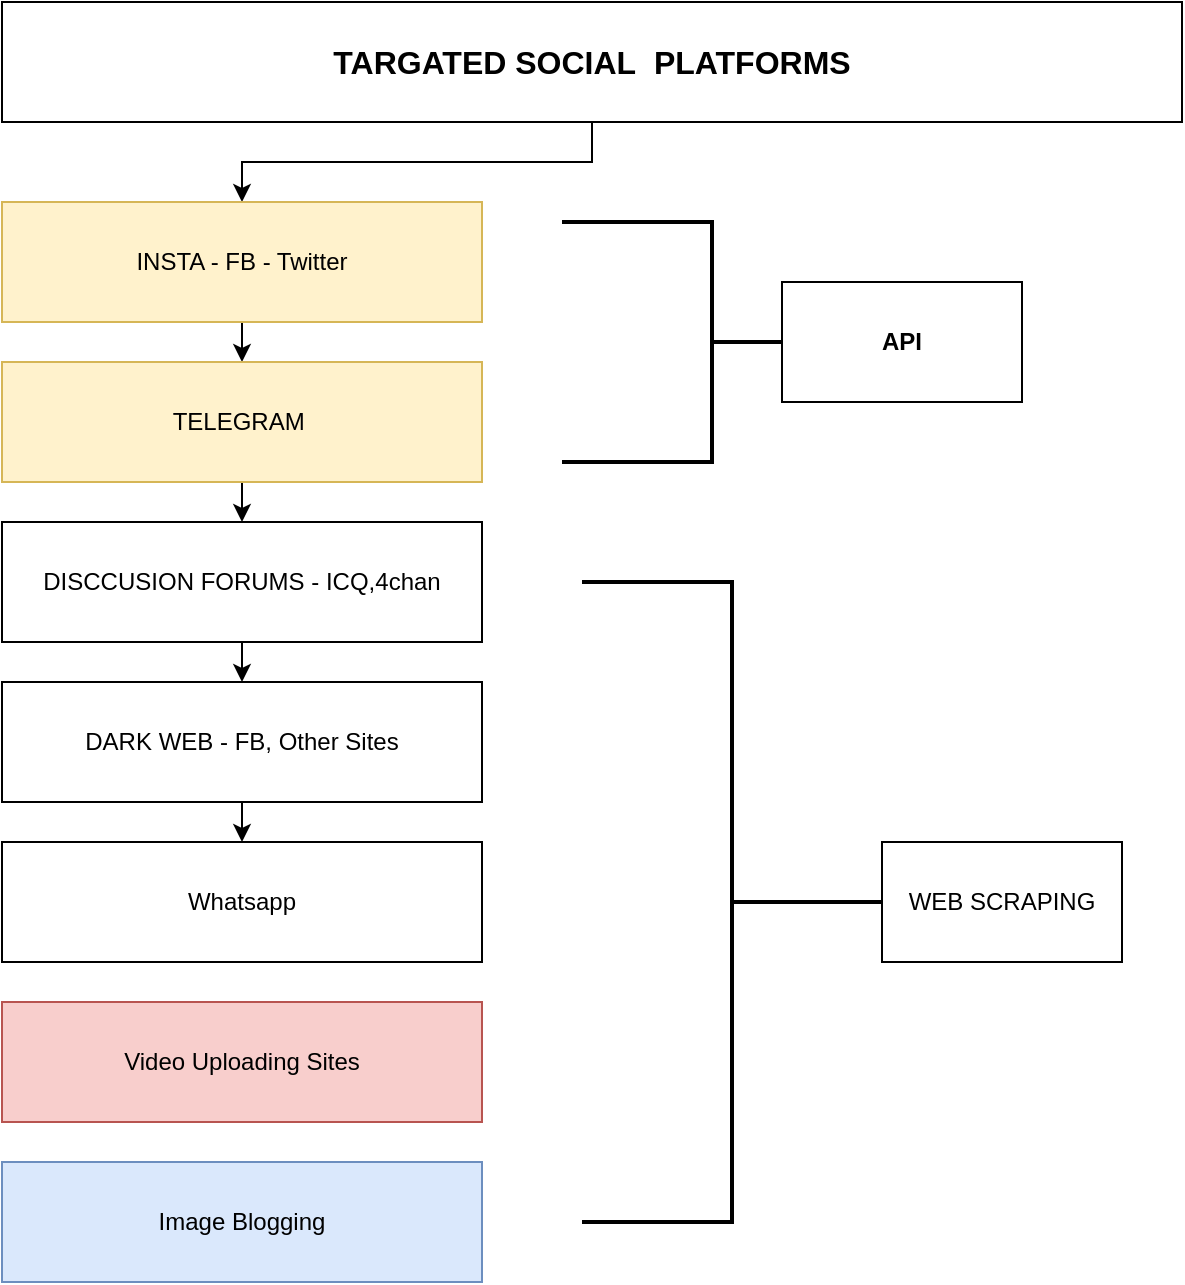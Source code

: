 <mxfile version="15.2.9" type="github" pages="5">
  <diagram name="S_TARGETED" id="edf60f1a-56cd-e834-aa8a-f176f3a09ee4">
    <mxGraphModel dx="1422" dy="806" grid="1" gridSize="10" guides="1" tooltips="1" connect="1" arrows="1" fold="1" page="1" pageScale="1" pageWidth="1100" pageHeight="850" background="none" math="0" shadow="0">
      <root>
        <mxCell id="0" />
        <mxCell id="1" parent="0" />
        <mxCell id="1KwslkpRZrfdbTEBGVpp-2" style="edgeStyle=orthogonalEdgeStyle;rounded=0;orthogonalLoop=1;jettySize=auto;html=1;exitX=0.5;exitY=1;exitDx=0;exitDy=0;entryX=0.5;entryY=0;entryDx=0;entryDy=0;" edge="1" parent="1" source="XtMTWFClS6I-xrLzXM7h-1" target="ZRPRlRbaUhqhClMTs4hR-2">
          <mxGeometry relative="1" as="geometry" />
        </mxCell>
        <mxCell id="XtMTWFClS6I-xrLzXM7h-1" value="&lt;b&gt;&lt;font style=&quot;font-size: 16px&quot;&gt;TARGATED SOCIAL&amp;nbsp; PLATFORMS&lt;/font&gt;&lt;/b&gt;" style="rounded=0;whiteSpace=wrap;html=1;" parent="1" vertex="1">
          <mxGeometry x="290" y="40" width="590" height="60" as="geometry" />
        </mxCell>
        <mxCell id="1KwslkpRZrfdbTEBGVpp-3" style="edgeStyle=orthogonalEdgeStyle;rounded=0;orthogonalLoop=1;jettySize=auto;html=1;exitX=0.5;exitY=1;exitDx=0;exitDy=0;entryX=0.5;entryY=0;entryDx=0;entryDy=0;" edge="1" parent="1" source="ZRPRlRbaUhqhClMTs4hR-2" target="ZRPRlRbaUhqhClMTs4hR-3">
          <mxGeometry relative="1" as="geometry" />
        </mxCell>
        <mxCell id="ZRPRlRbaUhqhClMTs4hR-2" value="INSTA - FB - Twitter" style="rounded=0;whiteSpace=wrap;html=1;fillColor=#fff2cc;strokeColor=#d6b656;" parent="1" vertex="1">
          <mxGeometry x="290" y="140" width="240" height="60" as="geometry" />
        </mxCell>
        <mxCell id="1KwslkpRZrfdbTEBGVpp-4" style="edgeStyle=orthogonalEdgeStyle;rounded=0;orthogonalLoop=1;jettySize=auto;html=1;exitX=0.5;exitY=1;exitDx=0;exitDy=0;entryX=0.5;entryY=0;entryDx=0;entryDy=0;" edge="1" parent="1" source="ZRPRlRbaUhqhClMTs4hR-3" target="ZRPRlRbaUhqhClMTs4hR-4">
          <mxGeometry relative="1" as="geometry" />
        </mxCell>
        <mxCell id="ZRPRlRbaUhqhClMTs4hR-3" value="TELEGRAM&amp;nbsp;" style="rounded=0;whiteSpace=wrap;html=1;fillColor=#fff2cc;strokeColor=#d6b656;" parent="1" vertex="1">
          <mxGeometry x="290" y="220" width="240" height="60" as="geometry" />
        </mxCell>
        <mxCell id="1KwslkpRZrfdbTEBGVpp-5" style="edgeStyle=orthogonalEdgeStyle;rounded=0;orthogonalLoop=1;jettySize=auto;html=1;exitX=0.5;exitY=1;exitDx=0;exitDy=0;entryX=0.5;entryY=0;entryDx=0;entryDy=0;" edge="1" parent="1" source="ZRPRlRbaUhqhClMTs4hR-4" target="ZRPRlRbaUhqhClMTs4hR-5">
          <mxGeometry relative="1" as="geometry" />
        </mxCell>
        <mxCell id="ZRPRlRbaUhqhClMTs4hR-4" value="DISCCUSION FORUMS - ICQ,4chan" style="rounded=0;whiteSpace=wrap;html=1;" parent="1" vertex="1">
          <mxGeometry x="290" y="300" width="240" height="60" as="geometry" />
        </mxCell>
        <mxCell id="1KwslkpRZrfdbTEBGVpp-6" style="edgeStyle=orthogonalEdgeStyle;rounded=0;orthogonalLoop=1;jettySize=auto;html=1;exitX=0.5;exitY=1;exitDx=0;exitDy=0;entryX=0.5;entryY=0;entryDx=0;entryDy=0;" edge="1" parent="1" source="ZRPRlRbaUhqhClMTs4hR-5" target="lXhlEMMYEcfQNsFMeAyn-1">
          <mxGeometry relative="1" as="geometry" />
        </mxCell>
        <mxCell id="ZRPRlRbaUhqhClMTs4hR-5" value="DARK WEB - FB, Other Sites" style="rounded=0;whiteSpace=wrap;html=1;" parent="1" vertex="1">
          <mxGeometry x="290" y="380" width="240" height="60" as="geometry" />
        </mxCell>
        <mxCell id="lXhlEMMYEcfQNsFMeAyn-1" value="Whatsapp" style="rounded=0;whiteSpace=wrap;html=1;" parent="1" vertex="1">
          <mxGeometry x="290" y="460" width="240" height="60" as="geometry" />
        </mxCell>
        <mxCell id="1KwslkpRZrfdbTEBGVpp-8" value="" style="strokeWidth=2;html=1;shape=mxgraph.flowchart.annotation_2;align=left;labelPosition=right;pointerEvents=1;gradientColor=none;direction=west;" vertex="1" parent="1">
          <mxGeometry x="580" y="330" width="150" height="320" as="geometry" />
        </mxCell>
        <mxCell id="1KwslkpRZrfdbTEBGVpp-9" value="" style="strokeWidth=2;html=1;shape=mxgraph.flowchart.annotation_2;align=left;labelPosition=right;pointerEvents=1;gradientColor=none;direction=west;" vertex="1" parent="1">
          <mxGeometry x="570" y="150" width="150" height="120" as="geometry" />
        </mxCell>
        <mxCell id="1KwslkpRZrfdbTEBGVpp-10" value="&lt;b&gt;API&lt;/b&gt;" style="whiteSpace=wrap;html=1;gradientColor=none;" vertex="1" parent="1">
          <mxGeometry x="680" y="180" width="120" height="60" as="geometry" />
        </mxCell>
        <mxCell id="1KwslkpRZrfdbTEBGVpp-11" value="WEB SCRAPING" style="whiteSpace=wrap;html=1;gradientColor=none;" vertex="1" parent="1">
          <mxGeometry x="730" y="460" width="120" height="60" as="geometry" />
        </mxCell>
        <mxCell id="gDgHm7j5zq5z7MSCLHZd-1" value="Video Uploading Sites" style="rounded=0;whiteSpace=wrap;html=1;fillColor=#f8cecc;strokeColor=#b85450;" vertex="1" parent="1">
          <mxGeometry x="290" y="540" width="240" height="60" as="geometry" />
        </mxCell>
        <mxCell id="gDgHm7j5zq5z7MSCLHZd-2" value="Image Blogging" style="rounded=0;whiteSpace=wrap;html=1;fillColor=#dae8fc;strokeColor=#6c8ebf;" vertex="1" parent="1">
          <mxGeometry x="290" y="620" width="240" height="60" as="geometry" />
        </mxCell>
      </root>
    </mxGraphModel>
  </diagram>
  <diagram id="qzGYlYDDz57cyAMY2xzc" name="BASIC MODEL">
    <mxGraphModel dx="1831" dy="1656" grid="1" gridSize="10" guides="1" tooltips="1" connect="1" arrows="1" fold="1" page="1" pageScale="1" pageWidth="850" pageHeight="1100" math="0" shadow="0">
      <root>
        <mxCell id="vin1lPeMXQ1zTKmESbdi-0" />
        <mxCell id="vin1lPeMXQ1zTKmESbdi-1" parent="vin1lPeMXQ1zTKmESbdi-0" />
        <mxCell id="P3BcJMC66fxixVmIBMPb-4" value="" style="edgeStyle=orthogonalEdgeStyle;rounded=0;orthogonalLoop=1;jettySize=auto;html=1;" edge="1" parent="vin1lPeMXQ1zTKmESbdi-1" source="P3BcJMC66fxixVmIBMPb-0" target="P3BcJMC66fxixVmIBMPb-3">
          <mxGeometry relative="1" as="geometry">
            <Array as="points">
              <mxPoint x="150" y="-870" />
              <mxPoint x="150" y="-870" />
            </Array>
          </mxGeometry>
        </mxCell>
        <mxCell id="P3BcJMC66fxixVmIBMPb-8" value="" style="edgeStyle=orthogonalEdgeStyle;rounded=0;orthogonalLoop=1;jettySize=auto;html=1;" edge="1" parent="vin1lPeMXQ1zTKmESbdi-1" source="P3BcJMC66fxixVmIBMPb-0" target="P3BcJMC66fxixVmIBMPb-7">
          <mxGeometry relative="1" as="geometry" />
        </mxCell>
        <mxCell id="P3BcJMC66fxixVmIBMPb-6" value="" style="edgeStyle=orthogonalEdgeStyle;rounded=0;orthogonalLoop=1;jettySize=auto;html=1;" edge="1" parent="vin1lPeMXQ1zTKmESbdi-1" source="P3BcJMC66fxixVmIBMPb-3" target="P3BcJMC66fxixVmIBMPb-5">
          <mxGeometry relative="1" as="geometry" />
        </mxCell>
        <mxCell id="P3BcJMC66fxixVmIBMPb-3" value="WEB SCRAPPING" style="rounded=0;whiteSpace=wrap;html=1;" vertex="1" parent="vin1lPeMXQ1zTKmESbdi-1">
          <mxGeometry x="90" y="-830" width="120" height="60" as="geometry" />
        </mxCell>
        <mxCell id="P3BcJMC66fxixVmIBMPb-0" value="&lt;b&gt;ONIST&lt;/b&gt;" style="rounded=0;whiteSpace=wrap;html=1;fillColor=#ffe6cc;strokeColor=#d79b00;" vertex="1" parent="vin1lPeMXQ1zTKmESbdi-1">
          <mxGeometry x="90" y="-970" width="120" height="60" as="geometry" />
        </mxCell>
        <mxCell id="P3BcJMC66fxixVmIBMPb-5" value="API" style="rounded=0;whiteSpace=wrap;html=1;" vertex="1" parent="vin1lPeMXQ1zTKmESbdi-1">
          <mxGeometry x="90" y="-690" width="120" height="60" as="geometry" />
        </mxCell>
        <mxCell id="P3BcJMC66fxixVmIBMPb-10" value="" style="edgeStyle=orthogonalEdgeStyle;rounded=0;orthogonalLoop=1;jettySize=auto;html=1;" edge="1" parent="vin1lPeMXQ1zTKmESbdi-1" source="P3BcJMC66fxixVmIBMPb-7" target="P3BcJMC66fxixVmIBMPb-9">
          <mxGeometry relative="1" as="geometry" />
        </mxCell>
        <mxCell id="P3BcJMC66fxixVmIBMPb-7" value="PARSING OF DATA" style="whiteSpace=wrap;html=1;rounded=0;strokeColor=#d79b00;fillColor=#ffe6cc;" vertex="1" parent="vin1lPeMXQ1zTKmESbdi-1">
          <mxGeometry x="260" y="-970" width="120" height="60" as="geometry" />
        </mxCell>
        <mxCell id="P3BcJMC66fxixVmIBMPb-15" value="" style="shape=image;html=1;verticalLabelPosition=bottom;verticalAlign=top;imageAspect=1;aspect=fixed;image=img/clipart/Gear_128x128.png;gradientColor=none;" vertex="1" parent="vin1lPeMXQ1zTKmESbdi-1">
          <mxGeometry x="60" y="-1000" width="52" height="61" as="geometry" />
        </mxCell>
        <mxCell id="P3BcJMC66fxixVmIBMPb-17" value="" style="edgeStyle=orthogonalEdgeStyle;rounded=0;orthogonalLoop=1;jettySize=auto;html=1;" edge="1" parent="vin1lPeMXQ1zTKmESbdi-1" source="P3BcJMC66fxixVmIBMPb-9" target="P3BcJMC66fxixVmIBMPb-16">
          <mxGeometry relative="1" as="geometry" />
        </mxCell>
        <mxCell id="P3BcJMC66fxixVmIBMPb-9" value="ANALYSIS" style="whiteSpace=wrap;html=1;rounded=0;strokeColor=#d79b00;fillColor=#ffe6cc;" vertex="1" parent="vin1lPeMXQ1zTKmESbdi-1">
          <mxGeometry x="430" y="-970" width="120" height="60" as="geometry" />
        </mxCell>
        <mxCell id="P3BcJMC66fxixVmIBMPb-19" value="" style="edgeStyle=orthogonalEdgeStyle;rounded=0;orthogonalLoop=1;jettySize=auto;html=1;" edge="1" parent="vin1lPeMXQ1zTKmESbdi-1" source="P3BcJMC66fxixVmIBMPb-16" target="P3BcJMC66fxixVmIBMPb-18">
          <mxGeometry relative="1" as="geometry" />
        </mxCell>
        <mxCell id="15ZFU88eZG0Xy2bPT4Ah-4" style="edgeStyle=orthogonalEdgeStyle;rounded=0;orthogonalLoop=1;jettySize=auto;html=1;exitX=1;exitY=0.75;exitDx=0;exitDy=0;entryX=0;entryY=0.5;entryDx=0;entryDy=0;" edge="1" parent="vin1lPeMXQ1zTKmESbdi-1" source="P3BcJMC66fxixVmIBMPb-16" target="15ZFU88eZG0Xy2bPT4Ah-3">
          <mxGeometry relative="1" as="geometry" />
        </mxCell>
        <mxCell id="P3BcJMC66fxixVmIBMPb-16" value="IMPROVMENTS" style="whiteSpace=wrap;html=1;rounded=0;strokeColor=#d79b00;fillColor=#ffe6cc;" vertex="1" parent="vin1lPeMXQ1zTKmESbdi-1">
          <mxGeometry x="600" y="-970" width="120" height="60" as="geometry" />
        </mxCell>
        <mxCell id="P3BcJMC66fxixVmIBMPb-18" value="DATA&amp;nbsp;&lt;br&gt;VISUALIZATIONS" style="shape=hexagon;perimeter=hexagonPerimeter2;whiteSpace=wrap;html=1;fixedSize=1;rounded=0;strokeColor=#d79b00;fillColor=#ffe6cc;" vertex="1" parent="vin1lPeMXQ1zTKmESbdi-1">
          <mxGeometry x="600" y="-840" width="120" height="80" as="geometry" />
        </mxCell>
        <mxCell id="P3BcJMC66fxixVmIBMPb-20" value="" style="curved=1;endArrow=classic;html=1;exitX=0.5;exitY=0;exitDx=0;exitDy=0;entryX=0.417;entryY=0;entryDx=0;entryDy=0;entryPerimeter=0;" edge="1" parent="vin1lPeMXQ1zTKmESbdi-1" source="P3BcJMC66fxixVmIBMPb-16" target="P3BcJMC66fxixVmIBMPb-0">
          <mxGeometry width="50" height="50" relative="1" as="geometry">
            <mxPoint x="400" y="-770" as="sourcePoint" />
            <mxPoint x="450" y="-820" as="targetPoint" />
            <Array as="points">
              <mxPoint x="410" y="-1100" />
            </Array>
          </mxGeometry>
        </mxCell>
        <mxCell id="7cgZOrJzkhKCdPLZBKMr-0" value="" style="endArrow=none;dashed=1;html=1;" edge="1" parent="vin1lPeMXQ1zTKmESbdi-1">
          <mxGeometry width="50" height="50" relative="1" as="geometry">
            <mxPoint x="15" y="-590" as="sourcePoint" />
            <mxPoint x="835" y="-590" as="targetPoint" />
          </mxGeometry>
        </mxCell>
        <mxCell id="7cgZOrJzkhKCdPLZBKMr-2" style="edgeStyle=orthogonalEdgeStyle;rounded=0;orthogonalLoop=1;jettySize=auto;html=1;" edge="1" parent="vin1lPeMXQ1zTKmESbdi-1" source="7cgZOrJzkhKCdPLZBKMr-1">
          <mxGeometry relative="1" as="geometry">
            <mxPoint x="425" y="-390" as="targetPoint" />
          </mxGeometry>
        </mxCell>
        <mxCell id="7cgZOrJzkhKCdPLZBKMr-1" value="SOCIAL MEDIA" style="rounded=1;whiteSpace=wrap;html=1;fillColor=#f8cecc;strokeColor=#b85450;" vertex="1" parent="vin1lPeMXQ1zTKmESbdi-1">
          <mxGeometry x="365" y="-490" width="120" height="60" as="geometry" />
        </mxCell>
        <mxCell id="Gg8z-3wS2x3lfTbJXErz-1" style="edgeStyle=orthogonalEdgeStyle;rounded=0;orthogonalLoop=1;jettySize=auto;html=1;entryX=0;entryY=0.5;entryDx=0;entryDy=0;" edge="1" parent="vin1lPeMXQ1zTKmESbdi-1" source="Gg8z-3wS2x3lfTbJXErz-0" target="Gg8z-3wS2x3lfTbJXErz-4">
          <mxGeometry relative="1" as="geometry">
            <mxPoint x="520" y="-360" as="targetPoint" />
          </mxGeometry>
        </mxCell>
        <mxCell id="Gg8z-3wS2x3lfTbJXErz-5" style="edgeStyle=orthogonalEdgeStyle;rounded=0;orthogonalLoop=1;jettySize=auto;html=1;entryX=0.5;entryY=0;entryDx=0;entryDy=0;" edge="1" parent="vin1lPeMXQ1zTKmESbdi-1" source="Gg8z-3wS2x3lfTbJXErz-0" target="Gg8z-3wS2x3lfTbJXErz-10">
          <mxGeometry relative="1" as="geometry">
            <mxPoint x="180" y="-360" as="targetPoint" />
          </mxGeometry>
        </mxCell>
        <mxCell id="Gg8z-3wS2x3lfTbJXErz-0" value="&lt;b&gt;TERRORIST&lt;br&gt;&amp;nbsp;&lt;/b&gt;OR NOT??" style="rounded=1;whiteSpace=wrap;html=1;fillColor=#fff2cc;strokeColor=#d6b656;" vertex="1" parent="vin1lPeMXQ1zTKmESbdi-1">
          <mxGeometry x="365" y="-390" width="120" height="60" as="geometry" />
        </mxCell>
        <mxCell id="Gg8z-3wS2x3lfTbJXErz-2" value="NO" style="text;html=1;align=center;verticalAlign=middle;resizable=0;points=[];autosize=1;strokeColor=none;fillColor=none;" vertex="1" parent="vin1lPeMXQ1zTKmESbdi-1">
          <mxGeometry x="515" y="-390" width="30" height="20" as="geometry" />
        </mxCell>
        <mxCell id="Gg8z-3wS2x3lfTbJXErz-4" value="EXIT" style="whiteSpace=wrap;html=1;fillColor=#e51400;strokeColor=#B20000;fontColor=#ffffff;" vertex="1" parent="vin1lPeMXQ1zTKmESbdi-1">
          <mxGeometry x="550" y="-380" width="120" height="40" as="geometry" />
        </mxCell>
        <mxCell id="Gg8z-3wS2x3lfTbJXErz-6" value="YES" style="text;html=1;align=center;verticalAlign=middle;resizable=0;points=[];autosize=1;strokeColor=none;fillColor=none;" vertex="1" parent="vin1lPeMXQ1zTKmESbdi-1">
          <mxGeometry x="320" y="-390" width="40" height="20" as="geometry" />
        </mxCell>
        <mxCell id="Gg8z-3wS2x3lfTbJXErz-9" value="" style="edgeStyle=orthogonalEdgeStyle;rounded=0;orthogonalLoop=1;jettySize=auto;html=1;" edge="1" parent="vin1lPeMXQ1zTKmESbdi-1" source="Gg8z-3wS2x3lfTbJXErz-8" target="Gg8z-3wS2x3lfTbJXErz-6">
          <mxGeometry relative="1" as="geometry">
            <Array as="points">
              <mxPoint x="285" y="-360" />
              <mxPoint x="340" y="-360" />
            </Array>
          </mxGeometry>
        </mxCell>
        <mxCell id="Gg8z-3wS2x3lfTbJXErz-8" value="&lt;b&gt;BASIC CHARTHER MATCH&lt;/b&gt;" style="rounded=1;whiteSpace=wrap;html=1;gradientColor=none;" vertex="1" parent="vin1lPeMXQ1zTKmESbdi-1">
          <mxGeometry x="230" y="-350" width="110" height="40" as="geometry" />
        </mxCell>
        <mxCell id="Gg8z-3wS2x3lfTbJXErz-11" style="edgeStyle=orthogonalEdgeStyle;rounded=0;orthogonalLoop=1;jettySize=auto;html=1;" edge="1" parent="vin1lPeMXQ1zTKmESbdi-1" source="Gg8z-3wS2x3lfTbJXErz-10">
          <mxGeometry relative="1" as="geometry">
            <mxPoint x="130" y="-160" as="targetPoint" />
          </mxGeometry>
        </mxCell>
        <mxCell id="Gg8z-3wS2x3lfTbJXErz-10" value="&lt;b&gt;SUSPECTED&amp;nbsp;&lt;br&gt;TERRORISTS&amp;nbsp;&lt;/b&gt;" style="rounded=1;whiteSpace=wrap;html=1;gradientColor=none;" vertex="1" parent="vin1lPeMXQ1zTKmESbdi-1">
          <mxGeometry x="70" y="-250" width="120" height="60" as="geometry" />
        </mxCell>
        <mxCell id="Gg8z-3wS2x3lfTbJXErz-12" value="NEW&amp;nbsp;&lt;br&gt;KEYWORS&amp;nbsp;&lt;br&gt;FIND&lt;br&gt;(APPROCH SCAN)" style="shape=parallelogram;perimeter=parallelogramPerimeter;whiteSpace=wrap;html=1;fixedSize=1;gradientColor=none;" vertex="1" parent="vin1lPeMXQ1zTKmESbdi-1">
          <mxGeometry x="50" y="-160" width="170" height="70" as="geometry" />
        </mxCell>
        <mxCell id="Gg8z-3wS2x3lfTbJXErz-13" value="" style="curved=1;endArrow=classic;html=1;exitX=0.5;exitY=1;exitDx=0;exitDy=0;entryX=0.5;entryY=1;entryDx=0;entryDy=0;" edge="1" parent="vin1lPeMXQ1zTKmESbdi-1" source="Gg8z-3wS2x3lfTbJXErz-12" target="Gg8z-3wS2x3lfTbJXErz-8">
          <mxGeometry width="50" height="50" relative="1" as="geometry">
            <mxPoint x="410" y="-100" as="sourcePoint" />
            <mxPoint x="460" y="-150" as="targetPoint" />
            <Array as="points">
              <mxPoint x="150" />
              <mxPoint x="360" y="-50" />
            </Array>
          </mxGeometry>
        </mxCell>
        <mxCell id="Gg8z-3wS2x3lfTbJXErz-14" value="IMPROVMENTS" style="ellipse;whiteSpace=wrap;html=1;gradientColor=#97d077;fillColor=#d5e8d4;strokeColor=#82b366;" vertex="1" parent="vin1lPeMXQ1zTKmESbdi-1">
          <mxGeometry x="270" y="-230" width="100" height="50" as="geometry" />
        </mxCell>
        <mxCell id="15ZFU88eZG0Xy2bPT4Ah-0" value="" style="image;html=1;image=img/lib/clip_art/computers/Database_128x128.png;gradientColor=none;" vertex="1" parent="vin1lPeMXQ1zTKmESbdi-1">
          <mxGeometry x="-20" y="-1070" width="40" height="60" as="geometry" />
        </mxCell>
        <mxCell id="15ZFU88eZG0Xy2bPT4Ah-1" value="" style="curved=1;endArrow=classic;html=1;exitX=0;exitY=0.667;exitDx=0;exitDy=0;exitPerimeter=0;entryX=0.363;entryY=1.003;entryDx=0;entryDy=0;entryPerimeter=0;" edge="1" parent="vin1lPeMXQ1zTKmESbdi-1" source="P3BcJMC66fxixVmIBMPb-0" target="15ZFU88eZG0Xy2bPT4Ah-0">
          <mxGeometry width="50" height="50" relative="1" as="geometry">
            <mxPoint x="220" y="-860" as="sourcePoint" />
            <mxPoint x="270" y="-910" as="targetPoint" />
            <Array as="points">
              <mxPoint x="20" y="-940" />
              <mxPoint x="10" y="-950" />
            </Array>
          </mxGeometry>
        </mxCell>
        <mxCell id="15ZFU88eZG0Xy2bPT4Ah-3" value="" style="image;html=1;image=img/lib/clip_art/computers/Database_128x128.png;gradientColor=none;" vertex="1" parent="vin1lPeMXQ1zTKmESbdi-1">
          <mxGeometry x="730" y="-940" width="10" height="30" as="geometry" />
        </mxCell>
        <mxCell id="15ZFU88eZG0Xy2bPT4Ah-5" value="Text" style="text;html=1;align=center;verticalAlign=middle;resizable=0;points=[];autosize=1;strokeColor=none;fillColor=none;" vertex="1" parent="vin1lPeMXQ1zTKmESbdi-1">
          <mxGeometry x="380" y="-300" width="40" height="20" as="geometry" />
        </mxCell>
      </root>
    </mxGraphModel>
  </diagram>
  <diagram id="gTbgnJBoGGtQFPcN18y7" name="APPROACH- 3 MAIN">
    <mxGraphModel dx="3373" dy="948" grid="1" gridSize="10" guides="1" tooltips="1" connect="1" arrows="1" fold="1" page="1" pageScale="1" pageWidth="850" pageHeight="1100" math="0" shadow="0">
      <root>
        <mxCell id="og0uwseSqbhiiYLVvCgU-0" />
        <mxCell id="og0uwseSqbhiiYLVvCgU-1" parent="og0uwseSqbhiiYLVvCgU-0" />
        <mxCell id="yYGvXLqL137QkNzVu6Fk-0" style="edgeStyle=orthogonalEdgeStyle;rounded=0;orthogonalLoop=1;jettySize=auto;html=1;entryX=0.581;entryY=-0.02;entryDx=0;entryDy=0;entryPerimeter=0;" edge="1" parent="og0uwseSqbhiiYLVvCgU-1" source="5fdYyRigahFzUzkhlHx--6" target="5fdYyRigahFzUzkhlHx--7">
          <mxGeometry relative="1" as="geometry" />
        </mxCell>
        <mxCell id="yYGvXLqL137QkNzVu6Fk-1" style="edgeStyle=orthogonalEdgeStyle;rounded=0;orthogonalLoop=1;jettySize=auto;html=1;entryX=0.5;entryY=0;entryDx=0;entryDy=0;" edge="1" parent="og0uwseSqbhiiYLVvCgU-1" source="5fdYyRigahFzUzkhlHx--6" target="5fdYyRigahFzUzkhlHx--8">
          <mxGeometry relative="1" as="geometry" />
        </mxCell>
        <mxCell id="yYGvXLqL137QkNzVu6Fk-2" style="edgeStyle=orthogonalEdgeStyle;rounded=0;orthogonalLoop=1;jettySize=auto;html=1;entryX=0.5;entryY=0;entryDx=0;entryDy=0;" edge="1" parent="og0uwseSqbhiiYLVvCgU-1" source="5fdYyRigahFzUzkhlHx--6" target="5fdYyRigahFzUzkhlHx--9">
          <mxGeometry relative="1" as="geometry" />
        </mxCell>
        <mxCell id="yYGvXLqL137QkNzVu6Fk-3" style="edgeStyle=orthogonalEdgeStyle;rounded=0;orthogonalLoop=1;jettySize=auto;html=1;entryX=0.452;entryY=-0.008;entryDx=0;entryDy=0;entryPerimeter=0;" edge="1" parent="og0uwseSqbhiiYLVvCgU-1" source="5fdYyRigahFzUzkhlHx--6" target="5fdYyRigahFzUzkhlHx--10">
          <mxGeometry relative="1" as="geometry" />
        </mxCell>
        <mxCell id="yYGvXLqL137QkNzVu6Fk-8" style="edgeStyle=orthogonalEdgeStyle;rounded=0;orthogonalLoop=1;jettySize=auto;html=1;exitX=1;exitY=0.5;exitDx=0;exitDy=0;entryX=0.5;entryY=0;entryDx=0;entryDy=0;" edge="1" parent="og0uwseSqbhiiYLVvCgU-1" source="5fdYyRigahFzUzkhlHx--6" target="hAwKJ4jSYlL-fpizm88u-0">
          <mxGeometry relative="1" as="geometry" />
        </mxCell>
        <mxCell id="yYGvXLqL137QkNzVu6Fk-9" style="edgeStyle=orthogonalEdgeStyle;rounded=0;orthogonalLoop=1;jettySize=auto;html=1;exitX=1;exitY=0.5;exitDx=0;exitDy=0;entryX=0.5;entryY=0;entryDx=0;entryDy=0;" edge="1" parent="og0uwseSqbhiiYLVvCgU-1" source="5fdYyRigahFzUzkhlHx--6" target="5a-3lnNXKeAEsrWb4TEF-0">
          <mxGeometry relative="1" as="geometry" />
        </mxCell>
        <mxCell id="yYGvXLqL137QkNzVu6Fk-10" style="edgeStyle=orthogonalEdgeStyle;rounded=0;orthogonalLoop=1;jettySize=auto;html=1;exitX=1;exitY=0.5;exitDx=0;exitDy=0;entryX=0.5;entryY=0;entryDx=0;entryDy=0;" edge="1" parent="og0uwseSqbhiiYLVvCgU-1" source="5fdYyRigahFzUzkhlHx--6" target="5fdYyRigahFzUzkhlHx--12">
          <mxGeometry relative="1" as="geometry" />
        </mxCell>
        <mxCell id="yYGvXLqL137QkNzVu6Fk-11" style="edgeStyle=orthogonalEdgeStyle;rounded=0;orthogonalLoop=1;jettySize=auto;html=1;exitX=1;exitY=0.5;exitDx=0;exitDy=0;entryX=0.5;entryY=0;entryDx=0;entryDy=0;" edge="1" parent="og0uwseSqbhiiYLVvCgU-1" source="5fdYyRigahFzUzkhlHx--6" target="5fdYyRigahFzUzkhlHx--11">
          <mxGeometry relative="1" as="geometry" />
        </mxCell>
        <mxCell id="N4-Y7IGHIx9kRkNEi3Dw-0" style="edgeStyle=orthogonalEdgeStyle;rounded=0;orthogonalLoop=1;jettySize=auto;html=1;exitX=1;exitY=0.5;exitDx=0;exitDy=0;entryX=0.5;entryY=0;entryDx=0;entryDy=0;entryPerimeter=0;" edge="1" parent="og0uwseSqbhiiYLVvCgU-1" source="5fdYyRigahFzUzkhlHx--6" target="N4-Y7IGHIx9kRkNEi3Dw-1">
          <mxGeometry relative="1" as="geometry">
            <mxPoint x="1610" y="110" as="targetPoint" />
          </mxGeometry>
        </mxCell>
        <mxCell id="N4-Y7IGHIx9kRkNEi3Dw-2" style="edgeStyle=orthogonalEdgeStyle;rounded=0;orthogonalLoop=1;jettySize=auto;html=1;" edge="1" parent="og0uwseSqbhiiYLVvCgU-1" source="5fdYyRigahFzUzkhlHx--6">
          <mxGeometry relative="1" as="geometry">
            <mxPoint x="570" y="40" as="targetPoint" />
          </mxGeometry>
        </mxCell>
        <mxCell id="N4-Y7IGHIx9kRkNEi3Dw-3" style="edgeStyle=orthogonalEdgeStyle;rounded=0;orthogonalLoop=1;jettySize=auto;html=1;exitX=1;exitY=0.5;exitDx=0;exitDy=0;" edge="1" parent="og0uwseSqbhiiYLVvCgU-1" source="5fdYyRigahFzUzkhlHx--6">
          <mxGeometry relative="1" as="geometry">
            <mxPoint x="1930" y="120" as="targetPoint" />
          </mxGeometry>
        </mxCell>
        <mxCell id="0_WEu7BB07ykvTjx5fTJ-4" style="edgeStyle=orthogonalEdgeStyle;rounded=0;orthogonalLoop=1;jettySize=auto;html=1;exitX=0;exitY=0.5;exitDx=0;exitDy=0;" edge="1" parent="og0uwseSqbhiiYLVvCgU-1" source="5fdYyRigahFzUzkhlHx--6">
          <mxGeometry relative="1" as="geometry">
            <mxPoint x="-910" y="130" as="targetPoint" />
          </mxGeometry>
        </mxCell>
        <mxCell id="5fdYyRigahFzUzkhlHx--6" value="SOCIAL MEDIA" style="rounded=1;whiteSpace=wrap;html=1;gradientColor=none;" vertex="1" parent="og0uwseSqbhiiYLVvCgU-1">
          <mxGeometry x="365" y="10" width="120" height="60" as="geometry" />
        </mxCell>
        <mxCell id="0_WEu7BB07ykvTjx5fTJ-29" style="edgeStyle=orthogonalEdgeStyle;rounded=0;orthogonalLoop=1;jettySize=auto;html=1;exitX=0.5;exitY=1;exitDx=0;exitDy=0;" edge="1" parent="og0uwseSqbhiiYLVvCgU-1" source="5fdYyRigahFzUzkhlHx--7">
          <mxGeometry relative="1" as="geometry">
            <mxPoint x="-630" y="200.0" as="targetPoint" />
          </mxGeometry>
        </mxCell>
        <mxCell id="5fdYyRigahFzUzkhlHx--7" value="PROFILE &lt;b&gt;PHOTO&lt;/b&gt;" style="rounded=0;whiteSpace=wrap;html=1;fillColor=#fff2cc;strokeColor=#d6b656;" vertex="1" parent="og0uwseSqbhiiYLVvCgU-1">
          <mxGeometry x="-660" y="120" width="60" height="60" as="geometry" />
        </mxCell>
        <mxCell id="0_WEu7BB07ykvTjx5fTJ-23" style="edgeStyle=orthogonalEdgeStyle;rounded=0;orthogonalLoop=1;jettySize=auto;html=1;exitX=0.5;exitY=1;exitDx=0;exitDy=0;" edge="1" parent="og0uwseSqbhiiYLVvCgU-1" source="5fdYyRigahFzUzkhlHx--8">
          <mxGeometry relative="1" as="geometry">
            <mxPoint x="-405" y="200.0" as="targetPoint" />
          </mxGeometry>
        </mxCell>
        <mxCell id="5fdYyRigahFzUzkhlHx--8" value="PROFILE &lt;b&gt;DESCRIPTION&lt;/b&gt;" style="rounded=0;whiteSpace=wrap;html=1;fillColor=#fff2cc;strokeColor=#d6b656;" vertex="1" parent="og0uwseSqbhiiYLVvCgU-1">
          <mxGeometry x="-450" y="120" width="90" height="60" as="geometry" />
        </mxCell>
        <mxCell id="0_WEu7BB07ykvTjx5fTJ-22" style="edgeStyle=orthogonalEdgeStyle;rounded=0;orthogonalLoop=1;jettySize=auto;html=1;exitX=0.5;exitY=1;exitDx=0;exitDy=0;entryX=0.5;entryY=0;entryDx=0;entryDy=0;" edge="1" parent="og0uwseSqbhiiYLVvCgU-1" source="5fdYyRigahFzUzkhlHx--9" target="0_WEu7BB07ykvTjx5fTJ-21">
          <mxGeometry relative="1" as="geometry" />
        </mxCell>
        <mxCell id="5fdYyRigahFzUzkhlHx--9" value="FOLLOWERS" style="rounded=0;whiteSpace=wrap;html=1;fillColor=#d5e8d4;strokeColor=#82b366;" vertex="1" parent="og0uwseSqbhiiYLVvCgU-1">
          <mxGeometry x="-150" y="120" width="80" height="60" as="geometry" />
        </mxCell>
        <mxCell id="ujwM5oCOdIdqVmqhRk7Y-2" style="edgeStyle=orthogonalEdgeStyle;rounded=0;orthogonalLoop=1;jettySize=auto;html=1;" edge="1" parent="og0uwseSqbhiiYLVvCgU-1" source="5fdYyRigahFzUzkhlHx--10">
          <mxGeometry relative="1" as="geometry">
            <mxPoint x="185" y="200" as="targetPoint" />
          </mxGeometry>
        </mxCell>
        <mxCell id="5fdYyRigahFzUzkhlHx--10" value="FOLLOWINGS" style="rounded=0;whiteSpace=wrap;html=1;fillColor=#d5e8d4;strokeColor=#82b366;" vertex="1" parent="og0uwseSqbhiiYLVvCgU-1">
          <mxGeometry x="140" y="120" width="90" height="60" as="geometry" />
        </mxCell>
        <mxCell id="ujwM5oCOdIdqVmqhRk7Y-0" style="edgeStyle=orthogonalEdgeStyle;rounded=0;orthogonalLoop=1;jettySize=auto;html=1;exitX=0.5;exitY=1;exitDx=0;exitDy=0;" edge="1" parent="og0uwseSqbhiiYLVvCgU-1" source="5fdYyRigahFzUzkhlHx--11">
          <mxGeometry relative="1" as="geometry">
            <mxPoint x="634.905" y="200" as="targetPoint" />
          </mxGeometry>
        </mxCell>
        <mxCell id="5fdYyRigahFzUzkhlHx--11" value="POST" style="rounded=0;whiteSpace=wrap;html=1;fillColor=#f8cecc;strokeColor=#b85450;" vertex="1" parent="og0uwseSqbhiiYLVvCgU-1">
          <mxGeometry x="610" y="120" width="50" height="60" as="geometry" />
        </mxCell>
        <mxCell id="0_WEu7BB07ykvTjx5fTJ-13" style="edgeStyle=orthogonalEdgeStyle;rounded=0;orthogonalLoop=1;jettySize=auto;html=1;exitX=0.5;exitY=1;exitDx=0;exitDy=0;" edge="1" parent="og0uwseSqbhiiYLVvCgU-1" source="5fdYyRigahFzUzkhlHx--12">
          <mxGeometry relative="1" as="geometry">
            <mxPoint x="840" y="210.0" as="targetPoint" />
          </mxGeometry>
        </mxCell>
        <mxCell id="5fdYyRigahFzUzkhlHx--12" value="TAGGED" style="rounded=0;whiteSpace=wrap;html=1;fillColor=#f8cecc;strokeColor=#b85450;" vertex="1" parent="og0uwseSqbhiiYLVvCgU-1">
          <mxGeometry x="810" y="120" width="60" height="60" as="geometry" />
        </mxCell>
        <mxCell id="N4-Y7IGHIx9kRkNEi3Dw-15" value="" style="edgeStyle=orthogonalEdgeStyle;rounded=0;orthogonalLoop=1;jettySize=auto;html=1;" edge="1" parent="og0uwseSqbhiiYLVvCgU-1" source="5a-3lnNXKeAEsrWb4TEF-0" target="N4-Y7IGHIx9kRkNEi3Dw-14">
          <mxGeometry relative="1" as="geometry" />
        </mxCell>
        <mxCell id="5a-3lnNXKeAEsrWb4TEF-0" value="TWEETS" style="rounded=0;whiteSpace=wrap;html=1;fillColor=#dae8fc;strokeColor=#6c8ebf;" vertex="1" parent="og0uwseSqbhiiYLVvCgU-1">
          <mxGeometry x="1090" y="120" width="70" height="60" as="geometry" />
        </mxCell>
        <mxCell id="N4-Y7IGHIx9kRkNEi3Dw-18" style="edgeStyle=orthogonalEdgeStyle;rounded=0;orthogonalLoop=1;jettySize=auto;html=1;" edge="1" parent="og0uwseSqbhiiYLVvCgU-1" source="hAwKJ4jSYlL-fpizm88u-0">
          <mxGeometry relative="1" as="geometry">
            <mxPoint x="1405" y="210" as="targetPoint" />
          </mxGeometry>
        </mxCell>
        <mxCell id="hAwKJ4jSYlL-fpizm88u-0" value="PROFILE&amp;nbsp;&lt;br&gt;&lt;b&gt;NAME&lt;/b&gt;" style="rounded=0;whiteSpace=wrap;html=1;fillColor=#e6d0de;strokeColor=#996185;" vertex="1" parent="og0uwseSqbhiiYLVvCgU-1">
          <mxGeometry x="1370" y="120" width="70" height="60" as="geometry" />
        </mxCell>
        <mxCell id="N4-Y7IGHIx9kRkNEi3Dw-6" style="edgeStyle=orthogonalEdgeStyle;rounded=0;orthogonalLoop=1;jettySize=auto;html=1;exitX=0.5;exitY=1;exitDx=0;exitDy=0;" edge="1" parent="og0uwseSqbhiiYLVvCgU-1" source="ujwM5oCOdIdqVmqhRk7Y-1">
          <mxGeometry relative="1" as="geometry">
            <mxPoint x="635.207" y="280.0" as="targetPoint" />
          </mxGeometry>
        </mxCell>
        <mxCell id="ujwM5oCOdIdqVmqhRk7Y-1" value="HASTAGS" style="whiteSpace=wrap;html=1;gradientColor=none;" vertex="1" parent="og0uwseSqbhiiYLVvCgU-1">
          <mxGeometry x="575" y="200" width="120" height="60" as="geometry" />
        </mxCell>
        <mxCell id="ujwM5oCOdIdqVmqhRk7Y-3" value="Following/followers&lt;br&gt;ratio" style="whiteSpace=wrap;html=1;gradientColor=none;" vertex="1" parent="og0uwseSqbhiiYLVvCgU-1">
          <mxGeometry x="125" y="200" width="120" height="60" as="geometry" />
        </mxCell>
        <mxCell id="0_WEu7BB07ykvTjx5fTJ-16" value="" style="edgeStyle=orthogonalEdgeStyle;rounded=0;orthogonalLoop=1;jettySize=auto;html=1;" edge="1" parent="og0uwseSqbhiiYLVvCgU-1" source="N4-Y7IGHIx9kRkNEi3Dw-1" target="0_WEu7BB07ykvTjx5fTJ-15">
          <mxGeometry relative="1" as="geometry" />
        </mxCell>
        <mxCell id="N4-Y7IGHIx9kRkNEi3Dw-1" value="STORIES" style="whiteSpace=wrap;html=1;fillColor=#d5e8d4;strokeColor=#82b366;" vertex="1" parent="og0uwseSqbhiiYLVvCgU-1">
          <mxGeometry x="1550" y="120" width="120" height="60" as="geometry" />
        </mxCell>
        <mxCell id="0_WEu7BB07ykvTjx5fTJ-18" value="" style="edgeStyle=orthogonalEdgeStyle;rounded=0;orthogonalLoop=1;jettySize=auto;html=1;" edge="1" parent="og0uwseSqbhiiYLVvCgU-1" source="N4-Y7IGHIx9kRkNEi3Dw-5" target="0_WEu7BB07ykvTjx5fTJ-17">
          <mxGeometry relative="1" as="geometry" />
        </mxCell>
        <mxCell id="0_WEu7BB07ykvTjx5fTJ-25" style="edgeStyle=orthogonalEdgeStyle;rounded=0;orthogonalLoop=1;jettySize=auto;html=1;entryX=0;entryY=0.5;entryDx=0;entryDy=0;" edge="1" parent="og0uwseSqbhiiYLVvCgU-1" source="N4-Y7IGHIx9kRkNEi3Dw-5" target="0_WEu7BB07ykvTjx5fTJ-26">
          <mxGeometry relative="1" as="geometry">
            <mxPoint x="2010" y="150" as="targetPoint" />
          </mxGeometry>
        </mxCell>
        <mxCell id="N4-Y7IGHIx9kRkNEi3Dw-5" value="Liked&amp;nbsp; Pages" style="whiteSpace=wrap;html=1;fillColor=#fff2cc;strokeColor=#d6b656;" vertex="1" parent="og0uwseSqbhiiYLVvCgU-1">
          <mxGeometry x="1870" y="120" width="120" height="60" as="geometry" />
        </mxCell>
        <mxCell id="N4-Y7IGHIx9kRkNEi3Dw-8" style="edgeStyle=orthogonalEdgeStyle;rounded=0;orthogonalLoop=1;jettySize=auto;html=1;" edge="1" parent="og0uwseSqbhiiYLVvCgU-1" source="N4-Y7IGHIx9kRkNEi3Dw-7">
          <mxGeometry relative="1" as="geometry">
            <mxPoint x="635" y="360.0" as="targetPoint" />
          </mxGeometry>
        </mxCell>
        <mxCell id="N4-Y7IGHIx9kRkNEi3Dw-7" value="LOCATION" style="whiteSpace=wrap;html=1;gradientColor=none;" vertex="1" parent="og0uwseSqbhiiYLVvCgU-1">
          <mxGeometry x="575" y="280" width="120" height="60" as="geometry" />
        </mxCell>
        <mxCell id="N4-Y7IGHIx9kRkNEi3Dw-10" style="edgeStyle=orthogonalEdgeStyle;rounded=0;orthogonalLoop=1;jettySize=auto;html=1;exitX=0.5;exitY=1;exitDx=0;exitDy=0;" edge="1" parent="og0uwseSqbhiiYLVvCgU-1" source="N4-Y7IGHIx9kRkNEi3Dw-9">
          <mxGeometry relative="1" as="geometry">
            <mxPoint x="635.207" y="440.0" as="targetPoint" />
          </mxGeometry>
        </mxCell>
        <mxCell id="N4-Y7IGHIx9kRkNEi3Dw-9" value="CAPTION" style="whiteSpace=wrap;html=1;gradientColor=none;" vertex="1" parent="og0uwseSqbhiiYLVvCgU-1">
          <mxGeometry x="575" y="360" width="120" height="60" as="geometry" />
        </mxCell>
        <mxCell id="N4-Y7IGHIx9kRkNEi3Dw-12" style="edgeStyle=orthogonalEdgeStyle;rounded=0;orthogonalLoop=1;jettySize=auto;html=1;" edge="1" parent="og0uwseSqbhiiYLVvCgU-1" source="N4-Y7IGHIx9kRkNEi3Dw-11">
          <mxGeometry relative="1" as="geometry">
            <mxPoint x="635" y="520" as="targetPoint" />
          </mxGeometry>
        </mxCell>
        <mxCell id="N4-Y7IGHIx9kRkNEi3Dw-11" value="COMMENT" style="whiteSpace=wrap;html=1;gradientColor=none;" vertex="1" parent="og0uwseSqbhiiYLVvCgU-1">
          <mxGeometry x="575" y="440" width="120" height="60" as="geometry" />
        </mxCell>
        <mxCell id="N4-Y7IGHIx9kRkNEi3Dw-13" value="&#xa;&#xa;&lt;span style=&quot;color: rgb(0, 0, 0); font-family: helvetica; font-size: 12px; font-style: normal; font-weight: 400; letter-spacing: normal; text-align: center; text-indent: 0px; text-transform: none; word-spacing: 0px; background-color: rgb(248, 249, 250); display: inline; float: none;&quot;&gt;IMAGE RECOGNINATION&lt;/span&gt;&#xa;&#xa;" style="whiteSpace=wrap;html=1;gradientColor=none;" vertex="1" parent="og0uwseSqbhiiYLVvCgU-1">
          <mxGeometry x="575" y="520" width="120" height="60" as="geometry" />
        </mxCell>
        <mxCell id="N4-Y7IGHIx9kRkNEi3Dw-17" value="" style="edgeStyle=orthogonalEdgeStyle;rounded=0;orthogonalLoop=1;jettySize=auto;html=1;" edge="1" parent="og0uwseSqbhiiYLVvCgU-1" source="N4-Y7IGHIx9kRkNEi3Dw-14" target="N4-Y7IGHIx9kRkNEi3Dw-16">
          <mxGeometry relative="1" as="geometry" />
        </mxCell>
        <mxCell id="N4-Y7IGHIx9kRkNEi3Dw-14" value="RETWEET" style="rounded=0;whiteSpace=wrap;html=1;fillColor=#dae8fc;strokeColor=#6c8ebf;" vertex="1" parent="og0uwseSqbhiiYLVvCgU-1">
          <mxGeometry x="1090" y="210" width="70" height="60" as="geometry" />
        </mxCell>
        <mxCell id="N4-Y7IGHIx9kRkNEi3Dw-16" value="LIKES" style="rounded=0;whiteSpace=wrap;html=1;fillColor=#dae8fc;strokeColor=#6c8ebf;" vertex="1" parent="og0uwseSqbhiiYLVvCgU-1">
          <mxGeometry x="1090" y="290" width="70" height="60" as="geometry" />
        </mxCell>
        <mxCell id="0_WEu7BB07ykvTjx5fTJ-0" style="edgeStyle=orthogonalEdgeStyle;rounded=0;orthogonalLoop=1;jettySize=auto;html=1;" edge="1" parent="og0uwseSqbhiiYLVvCgU-1" source="N4-Y7IGHIx9kRkNEi3Dw-22">
          <mxGeometry relative="1" as="geometry">
            <mxPoint x="1360" y="340.0" as="targetPoint" />
          </mxGeometry>
        </mxCell>
        <mxCell id="0_WEu7BB07ykvTjx5fTJ-1" style="edgeStyle=orthogonalEdgeStyle;rounded=0;orthogonalLoop=1;jettySize=auto;html=1;exitX=0.5;exitY=1;exitDx=0;exitDy=0;" edge="1" parent="og0uwseSqbhiiYLVvCgU-1" source="N4-Y7IGHIx9kRkNEi3Dw-22">
          <mxGeometry relative="1" as="geometry">
            <mxPoint x="1460" y="340.0" as="targetPoint" />
          </mxGeometry>
        </mxCell>
        <mxCell id="N4-Y7IGHIx9kRkNEi3Dw-22" value="DIFF SOCIAL&amp;nbsp;&lt;br&gt;MEDIA &amp;amp; COMMUNTIE" style="whiteSpace=wrap;html=1;gradientColor=none;" vertex="1" parent="og0uwseSqbhiiYLVvCgU-1">
          <mxGeometry x="1355" y="210" width="100" height="60" as="geometry" />
        </mxCell>
        <mxCell id="0_WEu7BB07ykvTjx5fTJ-2" value="EMAIL" style="whiteSpace=wrap;html=1;gradientColor=none;" vertex="1" parent="og0uwseSqbhiiYLVvCgU-1">
          <mxGeometry x="1300" y="350" width="120" height="60" as="geometry" />
        </mxCell>
        <mxCell id="0_WEu7BB07ykvTjx5fTJ-3" value="PHONE NO" style="whiteSpace=wrap;html=1;gradientColor=none;" vertex="1" parent="og0uwseSqbhiiYLVvCgU-1">
          <mxGeometry x="1430" y="350" width="120" height="60" as="geometry" />
        </mxCell>
        <mxCell id="0_WEu7BB07ykvTjx5fTJ-6" style="edgeStyle=orthogonalEdgeStyle;rounded=0;orthogonalLoop=1;jettySize=auto;html=1;exitX=0.5;exitY=1;exitDx=0;exitDy=0;" edge="1" parent="og0uwseSqbhiiYLVvCgU-1" source="0_WEu7BB07ykvTjx5fTJ-5">
          <mxGeometry relative="1" as="geometry">
            <mxPoint x="-910" y="230.0" as="targetPoint" />
          </mxGeometry>
        </mxCell>
        <mxCell id="0_WEu7BB07ykvTjx5fTJ-5" value="TELEGRAM&amp;nbsp;" style="whiteSpace=wrap;html=1;fillColor=#ffff88;strokeColor=#36393d;" vertex="1" parent="og0uwseSqbhiiYLVvCgU-1">
          <mxGeometry x="-970" y="130" width="120" height="60" as="geometry" />
        </mxCell>
        <mxCell id="0_WEu7BB07ykvTjx5fTJ-8" style="edgeStyle=orthogonalEdgeStyle;rounded=0;orthogonalLoop=1;jettySize=auto;html=1;exitX=0.5;exitY=1;exitDx=0;exitDy=0;" edge="1" parent="og0uwseSqbhiiYLVvCgU-1" source="0_WEu7BB07ykvTjx5fTJ-7">
          <mxGeometry relative="1" as="geometry">
            <mxPoint x="-1010" y="350.0" as="targetPoint" />
          </mxGeometry>
        </mxCell>
        <mxCell id="0_WEu7BB07ykvTjx5fTJ-9" style="edgeStyle=orthogonalEdgeStyle;rounded=0;orthogonalLoop=1;jettySize=auto;html=1;exitX=0.5;exitY=1;exitDx=0;exitDy=0;" edge="1" parent="og0uwseSqbhiiYLVvCgU-1" source="0_WEu7BB07ykvTjx5fTJ-7">
          <mxGeometry relative="1" as="geometry">
            <mxPoint x="-830" y="350.0" as="targetPoint" />
          </mxGeometry>
        </mxCell>
        <mxCell id="0_WEu7BB07ykvTjx5fTJ-7" value="CHANNEL LINK" style="whiteSpace=wrap;html=1;gradientColor=none;" vertex="1" parent="og0uwseSqbhiiYLVvCgU-1">
          <mxGeometry x="-970" y="230" width="120" height="60" as="geometry" />
        </mxCell>
        <mxCell id="0_WEu7BB07ykvTjx5fTJ-10" value="GOOGLE" style="whiteSpace=wrap;html=1;gradientColor=none;" vertex="1" parent="og0uwseSqbhiiYLVvCgU-1">
          <mxGeometry x="-1070" y="350" width="120" height="60" as="geometry" />
        </mxCell>
        <mxCell id="0_WEu7BB07ykvTjx5fTJ-19" style="edgeStyle=orthogonalEdgeStyle;rounded=0;orthogonalLoop=1;jettySize=auto;html=1;" edge="1" parent="og0uwseSqbhiiYLVvCgU-1" source="0_WEu7BB07ykvTjx5fTJ-11">
          <mxGeometry relative="1" as="geometry">
            <mxPoint x="-830" y="430" as="targetPoint" />
          </mxGeometry>
        </mxCell>
        <mxCell id="0_WEu7BB07ykvTjx5fTJ-11" value="TELEGRAM CHANNEL" style="whiteSpace=wrap;html=1;gradientColor=none;" vertex="1" parent="og0uwseSqbhiiYLVvCgU-1">
          <mxGeometry x="-890" y="350" width="120" height="60" as="geometry" />
        </mxCell>
        <mxCell id="0_WEu7BB07ykvTjx5fTJ-14" value="NETWORK" style="whiteSpace=wrap;html=1;gradientColor=none;" vertex="1" parent="og0uwseSqbhiiYLVvCgU-1">
          <mxGeometry x="780" y="210" width="120" height="60" as="geometry" />
        </mxCell>
        <mxCell id="0_WEu7BB07ykvTjx5fTJ-15" value="IMAGE RECOGNINATION" style="whiteSpace=wrap;html=1;fillColor=#d5e8d4;strokeColor=#82b366;" vertex="1" parent="og0uwseSqbhiiYLVvCgU-1">
          <mxGeometry x="1550" y="200" width="120" height="60" as="geometry" />
        </mxCell>
        <mxCell id="0_WEu7BB07ykvTjx5fTJ-27" style="edgeStyle=orthogonalEdgeStyle;rounded=0;orthogonalLoop=1;jettySize=auto;html=1;" edge="1" parent="og0uwseSqbhiiYLVvCgU-1" source="0_WEu7BB07ykvTjx5fTJ-17">
          <mxGeometry relative="1" as="geometry">
            <mxPoint x="1930" y="310.0" as="targetPoint" />
          </mxGeometry>
        </mxCell>
        <mxCell id="0_WEu7BB07ykvTjx5fTJ-17" value="SCAN" style="whiteSpace=wrap;html=1;fillColor=#fff2cc;strokeColor=#d6b656;" vertex="1" parent="og0uwseSqbhiiYLVvCgU-1">
          <mxGeometry x="1870" y="220" width="120" height="60" as="geometry" />
        </mxCell>
        <mxCell id="0_WEu7BB07ykvTjx5fTJ-20" value="GROUP ADMINS" style="whiteSpace=wrap;html=1;gradientColor=none;" vertex="1" parent="og0uwseSqbhiiYLVvCgU-1">
          <mxGeometry x="-890" y="430" width="120" height="60" as="geometry" />
        </mxCell>
        <mxCell id="0_WEu7BB07ykvTjx5fTJ-21" value="NETWORK" style="whiteSpace=wrap;html=1;gradientColor=none;" vertex="1" parent="og0uwseSqbhiiYLVvCgU-1">
          <mxGeometry x="-170" y="200" width="120" height="60" as="geometry" />
        </mxCell>
        <mxCell id="0_WEu7BB07ykvTjx5fTJ-24" value="LINK &amp;amp; DESCRIP" style="whiteSpace=wrap;html=1;gradientColor=none;" vertex="1" parent="og0uwseSqbhiiYLVvCgU-1">
          <mxGeometry x="-465" y="200" width="120" height="60" as="geometry" />
        </mxCell>
        <mxCell id="0_WEu7BB07ykvTjx5fTJ-26" value="DISSCUTION SCAN&lt;br&gt;" style="whiteSpace=wrap;html=1;fillColor=#fff2cc;strokeColor=#d6b656;" vertex="1" parent="og0uwseSqbhiiYLVvCgU-1">
          <mxGeometry x="2020" y="120" width="120" height="60" as="geometry" />
        </mxCell>
        <mxCell id="0_WEu7BB07ykvTjx5fTJ-28" value="COMMUNTIE&lt;br&gt;NETWORKING" style="whiteSpace=wrap;html=1;fillColor=#fff2cc;strokeColor=#d6b656;" vertex="1" parent="og0uwseSqbhiiYLVvCgU-1">
          <mxGeometry x="1870" y="310" width="120" height="60" as="geometry" />
        </mxCell>
        <mxCell id="0_WEu7BB07ykvTjx5fTJ-30" value="GOOGLE IMAGES" style="whiteSpace=wrap;html=1;gradientColor=none;" vertex="1" parent="og0uwseSqbhiiYLVvCgU-1">
          <mxGeometry x="-690" y="200" width="120" height="60" as="geometry" />
        </mxCell>
      </root>
    </mxGraphModel>
  </diagram>
  <diagram id="mPJqZn_SZ_7ZrzNrK1lF" name="OR-NOT">
    <mxGraphModel dx="1422" dy="806" grid="1" gridSize="10" guides="1" tooltips="1" connect="1" arrows="1" fold="1" page="1" pageScale="1" pageWidth="850" pageHeight="1100" math="0" shadow="0">
      <root>
        <mxCell id="Q9Yf6EBjlek9QMqzvb-o-0" />
        <mxCell id="Q9Yf6EBjlek9QMqzvb-o-1" parent="Q9Yf6EBjlek9QMqzvb-o-0" />
        <mxCell id="Q9Yf6EBjlek9QMqzvb-o-3" style="edgeStyle=orthogonalEdgeStyle;rounded=0;orthogonalLoop=1;jettySize=auto;html=1;exitX=0.5;exitY=1;exitDx=0;exitDy=0;" edge="1" parent="Q9Yf6EBjlek9QMqzvb-o-1" source="Q9Yf6EBjlek9QMqzvb-o-2">
          <mxGeometry relative="1" as="geometry">
            <mxPoint x="180" y="130" as="targetPoint" />
            <Array as="points">
              <mxPoint x="425" y="110" />
              <mxPoint x="180" y="110" />
              <mxPoint x="180" y="130" />
            </Array>
          </mxGeometry>
        </mxCell>
        <mxCell id="Q9Yf6EBjlek9QMqzvb-o-2" value="&lt;b&gt;TERRORIST&lt;br&gt;&amp;nbsp;&lt;/b&gt;OR NOT??" style="rounded=1;whiteSpace=wrap;html=1;fillColor=#fff2cc;strokeColor=#d6b656;" vertex="1" parent="Q9Yf6EBjlek9QMqzvb-o-1">
          <mxGeometry x="365" y="30" width="120" height="60" as="geometry" />
        </mxCell>
        <mxCell id="Q9Yf6EBjlek9QMqzvb-o-4" style="edgeStyle=orthogonalEdgeStyle;rounded=0;orthogonalLoop=1;jettySize=auto;html=1;exitX=0.5;exitY=1;exitDx=0;exitDy=0;" edge="1" parent="Q9Yf6EBjlek9QMqzvb-o-1">
          <mxGeometry relative="1" as="geometry">
            <mxPoint x="700" y="130" as="targetPoint" />
            <mxPoint x="425" y="110" as="sourcePoint" />
            <Array as="points">
              <mxPoint x="700" y="110" />
            </Array>
          </mxGeometry>
        </mxCell>
        <mxCell id="sP5jC1NOZi9MZBiM8UYW-0" style="edgeStyle=orthogonalEdgeStyle;rounded=0;orthogonalLoop=1;jettySize=auto;html=1;exitX=0.5;exitY=1;exitDx=0;exitDy=0;entryX=0.5;entryY=0;entryDx=0;entryDy=0;" edge="1" parent="Q9Yf6EBjlek9QMqzvb-o-1" source="sP5jC1NOZi9MZBiM8UYW-1" target="sP5jC1NOZi9MZBiM8UYW-3">
          <mxGeometry relative="1" as="geometry" />
        </mxCell>
        <mxCell id="sP5jC1NOZi9MZBiM8UYW-1" value="KEYWORDS&amp;nbsp;" style="rounded=0;whiteSpace=wrap;html=1;fillColor=#fff2cc;strokeColor=#d6b656;" vertex="1" parent="Q9Yf6EBjlek9QMqzvb-o-1">
          <mxGeometry x="60" y="140" width="240" height="60" as="geometry" />
        </mxCell>
        <mxCell id="sP5jC1NOZi9MZBiM8UYW-2" style="edgeStyle=orthogonalEdgeStyle;rounded=0;orthogonalLoop=1;jettySize=auto;html=1;exitX=0.5;exitY=1;exitDx=0;exitDy=0;entryX=0.5;entryY=0;entryDx=0;entryDy=0;" edge="1" parent="Q9Yf6EBjlek9QMqzvb-o-1" source="sP5jC1NOZi9MZBiM8UYW-3" target="sP5jC1NOZi9MZBiM8UYW-5">
          <mxGeometry relative="1" as="geometry" />
        </mxCell>
        <mxCell id="sP5jC1NOZi9MZBiM8UYW-3" value="POST - Image recognisation&amp;nbsp;" style="rounded=0;whiteSpace=wrap;html=1;fillColor=#fff2cc;strokeColor=#d6b656;" vertex="1" parent="Q9Yf6EBjlek9QMqzvb-o-1">
          <mxGeometry x="60" y="220" width="240" height="60" as="geometry" />
        </mxCell>
        <mxCell id="sP5jC1NOZi9MZBiM8UYW-4" style="edgeStyle=orthogonalEdgeStyle;rounded=0;orthogonalLoop=1;jettySize=auto;html=1;exitX=0.5;exitY=1;exitDx=0;exitDy=0;entryX=0.5;entryY=0;entryDx=0;entryDy=0;" edge="1" parent="Q9Yf6EBjlek9QMqzvb-o-1" source="sP5jC1NOZi9MZBiM8UYW-5" target="sP5jC1NOZi9MZBiM8UYW-7">
          <mxGeometry relative="1" as="geometry" />
        </mxCell>
        <mxCell id="sP5jC1NOZi9MZBiM8UYW-5" value="Same account name grp join" style="rounded=0;whiteSpace=wrap;html=1;" vertex="1" parent="Q9Yf6EBjlek9QMqzvb-o-1">
          <mxGeometry x="60" y="300" width="240" height="60" as="geometry" />
        </mxCell>
        <mxCell id="sP5jC1NOZi9MZBiM8UYW-6" style="edgeStyle=orthogonalEdgeStyle;rounded=0;orthogonalLoop=1;jettySize=auto;html=1;exitX=0.5;exitY=1;exitDx=0;exitDy=0;entryX=0.5;entryY=0;entryDx=0;entryDy=0;" edge="1" parent="Q9Yf6EBjlek9QMqzvb-o-1" source="sP5jC1NOZi9MZBiM8UYW-7" target="sP5jC1NOZi9MZBiM8UYW-8">
          <mxGeometry relative="1" as="geometry" />
        </mxCell>
        <mxCell id="sP5jC1NOZi9MZBiM8UYW-7" value="NETWORK ANALYSIS" style="rounded=0;whiteSpace=wrap;html=1;" vertex="1" parent="Q9Yf6EBjlek9QMqzvb-o-1">
          <mxGeometry x="60" y="380" width="240" height="60" as="geometry" />
        </mxCell>
        <mxCell id="sP5jC1NOZi9MZBiM8UYW-8" value="" style="rounded=0;whiteSpace=wrap;html=1;" vertex="1" parent="Q9Yf6EBjlek9QMqzvb-o-1">
          <mxGeometry x="60" y="460" width="240" height="60" as="geometry" />
        </mxCell>
        <mxCell id="sP5jC1NOZi9MZBiM8UYW-9" style="edgeStyle=orthogonalEdgeStyle;rounded=0;orthogonalLoop=1;jettySize=auto;html=1;exitX=0.5;exitY=1;exitDx=0;exitDy=0;entryX=0.5;entryY=0;entryDx=0;entryDy=0;" edge="1" parent="Q9Yf6EBjlek9QMqzvb-o-1" source="sP5jC1NOZi9MZBiM8UYW-10" target="sP5jC1NOZi9MZBiM8UYW-12">
          <mxGeometry relative="1" as="geometry" />
        </mxCell>
        <mxCell id="sP5jC1NOZi9MZBiM8UYW-10" value="&#xa;&#xa;&lt;span style=&quot;color: rgb(0, 0, 0); font-family: helvetica; font-size: 12px; font-style: normal; font-weight: 400; letter-spacing: normal; text-align: center; text-indent: 0px; text-transform: none; word-spacing: 0px; background-color: rgb(248, 249, 250); display: inline; float: none;&quot;&gt;KEYWORDS&amp;nbsp;&lt;/span&gt;&#xa;&#xa;" style="rounded=0;whiteSpace=wrap;html=1;fillColor=#fff2cc;strokeColor=#d6b656;" vertex="1" parent="Q9Yf6EBjlek9QMqzvb-o-1">
          <mxGeometry x="580" y="140" width="240" height="60" as="geometry" />
        </mxCell>
        <mxCell id="sP5jC1NOZi9MZBiM8UYW-11" style="edgeStyle=orthogonalEdgeStyle;rounded=0;orthogonalLoop=1;jettySize=auto;html=1;exitX=0.5;exitY=1;exitDx=0;exitDy=0;entryX=0.5;entryY=0;entryDx=0;entryDy=0;" edge="1" parent="Q9Yf6EBjlek9QMqzvb-o-1" source="sP5jC1NOZi9MZBiM8UYW-12" target="sP5jC1NOZi9MZBiM8UYW-14">
          <mxGeometry relative="1" as="geometry" />
        </mxCell>
        <mxCell id="sP5jC1NOZi9MZBiM8UYW-12" value="" style="rounded=0;whiteSpace=wrap;html=1;fillColor=#fff2cc;strokeColor=#d6b656;" vertex="1" parent="Q9Yf6EBjlek9QMqzvb-o-1">
          <mxGeometry x="580" y="220" width="240" height="60" as="geometry" />
        </mxCell>
        <mxCell id="sP5jC1NOZi9MZBiM8UYW-13" style="edgeStyle=orthogonalEdgeStyle;rounded=0;orthogonalLoop=1;jettySize=auto;html=1;exitX=0.5;exitY=1;exitDx=0;exitDy=0;entryX=0.5;entryY=0;entryDx=0;entryDy=0;" edge="1" parent="Q9Yf6EBjlek9QMqzvb-o-1" source="sP5jC1NOZi9MZBiM8UYW-14" target="sP5jC1NOZi9MZBiM8UYW-16">
          <mxGeometry relative="1" as="geometry" />
        </mxCell>
        <mxCell id="sP5jC1NOZi9MZBiM8UYW-14" value="" style="rounded=0;whiteSpace=wrap;html=1;" vertex="1" parent="Q9Yf6EBjlek9QMqzvb-o-1">
          <mxGeometry x="580" y="300" width="240" height="60" as="geometry" />
        </mxCell>
        <mxCell id="sP5jC1NOZi9MZBiM8UYW-15" style="edgeStyle=orthogonalEdgeStyle;rounded=0;orthogonalLoop=1;jettySize=auto;html=1;exitX=0.5;exitY=1;exitDx=0;exitDy=0;entryX=0.5;entryY=0;entryDx=0;entryDy=0;" edge="1" parent="Q9Yf6EBjlek9QMqzvb-o-1" source="sP5jC1NOZi9MZBiM8UYW-16" target="sP5jC1NOZi9MZBiM8UYW-17">
          <mxGeometry relative="1" as="geometry" />
        </mxCell>
        <mxCell id="sP5jC1NOZi9MZBiM8UYW-16" value="" style="rounded=0;whiteSpace=wrap;html=1;" vertex="1" parent="Q9Yf6EBjlek9QMqzvb-o-1">
          <mxGeometry x="580" y="380" width="240" height="60" as="geometry" />
        </mxCell>
        <mxCell id="sP5jC1NOZi9MZBiM8UYW-17" value="" style="rounded=0;whiteSpace=wrap;html=1;" vertex="1" parent="Q9Yf6EBjlek9QMqzvb-o-1">
          <mxGeometry x="580" y="460" width="240" height="60" as="geometry" />
        </mxCell>
        <mxCell id="v2CMhi_bGdY-LPwRkAdl-0" value="YES" style="text;html=1;align=center;verticalAlign=middle;resizable=0;points=[];autosize=1;strokeColor=none;fillColor=none;" vertex="1" parent="Q9Yf6EBjlek9QMqzvb-o-1">
          <mxGeometry x="160" y="70" width="40" height="20" as="geometry" />
        </mxCell>
        <mxCell id="v2CMhi_bGdY-LPwRkAdl-1" value="NO" style="text;html=1;align=center;verticalAlign=middle;resizable=0;points=[];autosize=1;strokeColor=none;fillColor=none;" vertex="1" parent="Q9Yf6EBjlek9QMqzvb-o-1">
          <mxGeometry x="670" y="70" width="30" height="20" as="geometry" />
        </mxCell>
        <mxCell id="UT4F64NoX5YrDSPcrge--1" style="edgeStyle=orthogonalEdgeStyle;rounded=0;orthogonalLoop=1;jettySize=auto;html=1;exitX=0.5;exitY=1;exitDx=0;exitDy=0;entryX=0.5;entryY=0;entryDx=0;entryDy=0;" edge="1" parent="Q9Yf6EBjlek9QMqzvb-o-1" source="n87nCH1N70s6FEf9TsqN-0" target="UT4F64NoX5YrDSPcrge--0">
          <mxGeometry relative="1" as="geometry" />
        </mxCell>
        <mxCell id="n87nCH1N70s6FEf9TsqN-0" value="&lt;b&gt;FAKE/IMPOSTER ID DETECTION&lt;/b&gt;" style="rounded=1;whiteSpace=wrap;html=1;gradientColor=none;" vertex="1" parent="Q9Yf6EBjlek9QMqzvb-o-1">
          <mxGeometry x="60" y="690" width="120" height="60" as="geometry" />
        </mxCell>
        <mxCell id="UT4F64NoX5YrDSPcrge--4" style="edgeStyle=orthogonalEdgeStyle;rounded=0;orthogonalLoop=1;jettySize=auto;html=1;" edge="1" parent="Q9Yf6EBjlek9QMqzvb-o-1" source="wYRozMIPZmGcjbgy-4Us-0">
          <mxGeometry relative="1" as="geometry">
            <mxPoint x="730" y="780" as="targetPoint" />
          </mxGeometry>
        </mxCell>
        <mxCell id="wYRozMIPZmGcjbgy-4Us-0" value="&lt;b&gt;TWEETS&amp;nbsp;&lt;br&gt;EXTREMIST OR NOT?&lt;/b&gt;" style="rounded=1;whiteSpace=wrap;html=1;gradientColor=none;" vertex="1" parent="Q9Yf6EBjlek9QMqzvb-o-1">
          <mxGeometry x="670" y="690" width="120" height="60" as="geometry" />
        </mxCell>
        <mxCell id="UT4F64NoX5YrDSPcrge--3" style="edgeStyle=orthogonalEdgeStyle;rounded=0;orthogonalLoop=1;jettySize=auto;html=1;exitX=0.5;exitY=1;exitDx=0;exitDy=0;entryX=0.5;entryY=0;entryDx=0;entryDy=0;" edge="1" parent="Q9Yf6EBjlek9QMqzvb-o-1" source="UT4F64NoX5YrDSPcrge--0" target="UT4F64NoX5YrDSPcrge--2">
          <mxGeometry relative="1" as="geometry" />
        </mxCell>
        <mxCell id="UT4F64NoX5YrDSPcrge--0" value="SAME PROFILE PHOTO&lt;br&gt;SIMILAR ID NAME" style="whiteSpace=wrap;html=1;gradientColor=none;" vertex="1" parent="Q9Yf6EBjlek9QMqzvb-o-1">
          <mxGeometry x="60" y="770" width="120" height="60" as="geometry" />
        </mxCell>
        <mxCell id="UT4F64NoX5YrDSPcrge--2" value="" style="whiteSpace=wrap;html=1;gradientColor=none;" vertex="1" parent="Q9Yf6EBjlek9QMqzvb-o-1">
          <mxGeometry x="60" y="850" width="120" height="60" as="geometry" />
        </mxCell>
        <mxCell id="UT4F64NoX5YrDSPcrge--5" value="KEYWORD&amp;nbsp;&lt;br&gt;SCAN" style="whiteSpace=wrap;html=1;gradientColor=none;" vertex="1" parent="Q9Yf6EBjlek9QMqzvb-o-1">
          <mxGeometry x="670" y="780" width="120" height="60" as="geometry" />
        </mxCell>
      </root>
    </mxGraphModel>
  </diagram>
  <diagram id="tow8iGUBWs2KuDQvFYOH" name="DATA-ANYLISIS">
    <mxGraphModel dx="981" dy="556" grid="1" gridSize="10" guides="1" tooltips="1" connect="1" arrows="1" fold="1" page="1" pageScale="1" pageWidth="850" pageHeight="1100" math="0" shadow="0">
      <root>
        <mxCell id="za8Fw70wbdz0jBkh8l-P-0" />
        <mxCell id="za8Fw70wbdz0jBkh8l-P-1" parent="za8Fw70wbdz0jBkh8l-P-0" />
      </root>
    </mxGraphModel>
  </diagram>
</mxfile>
